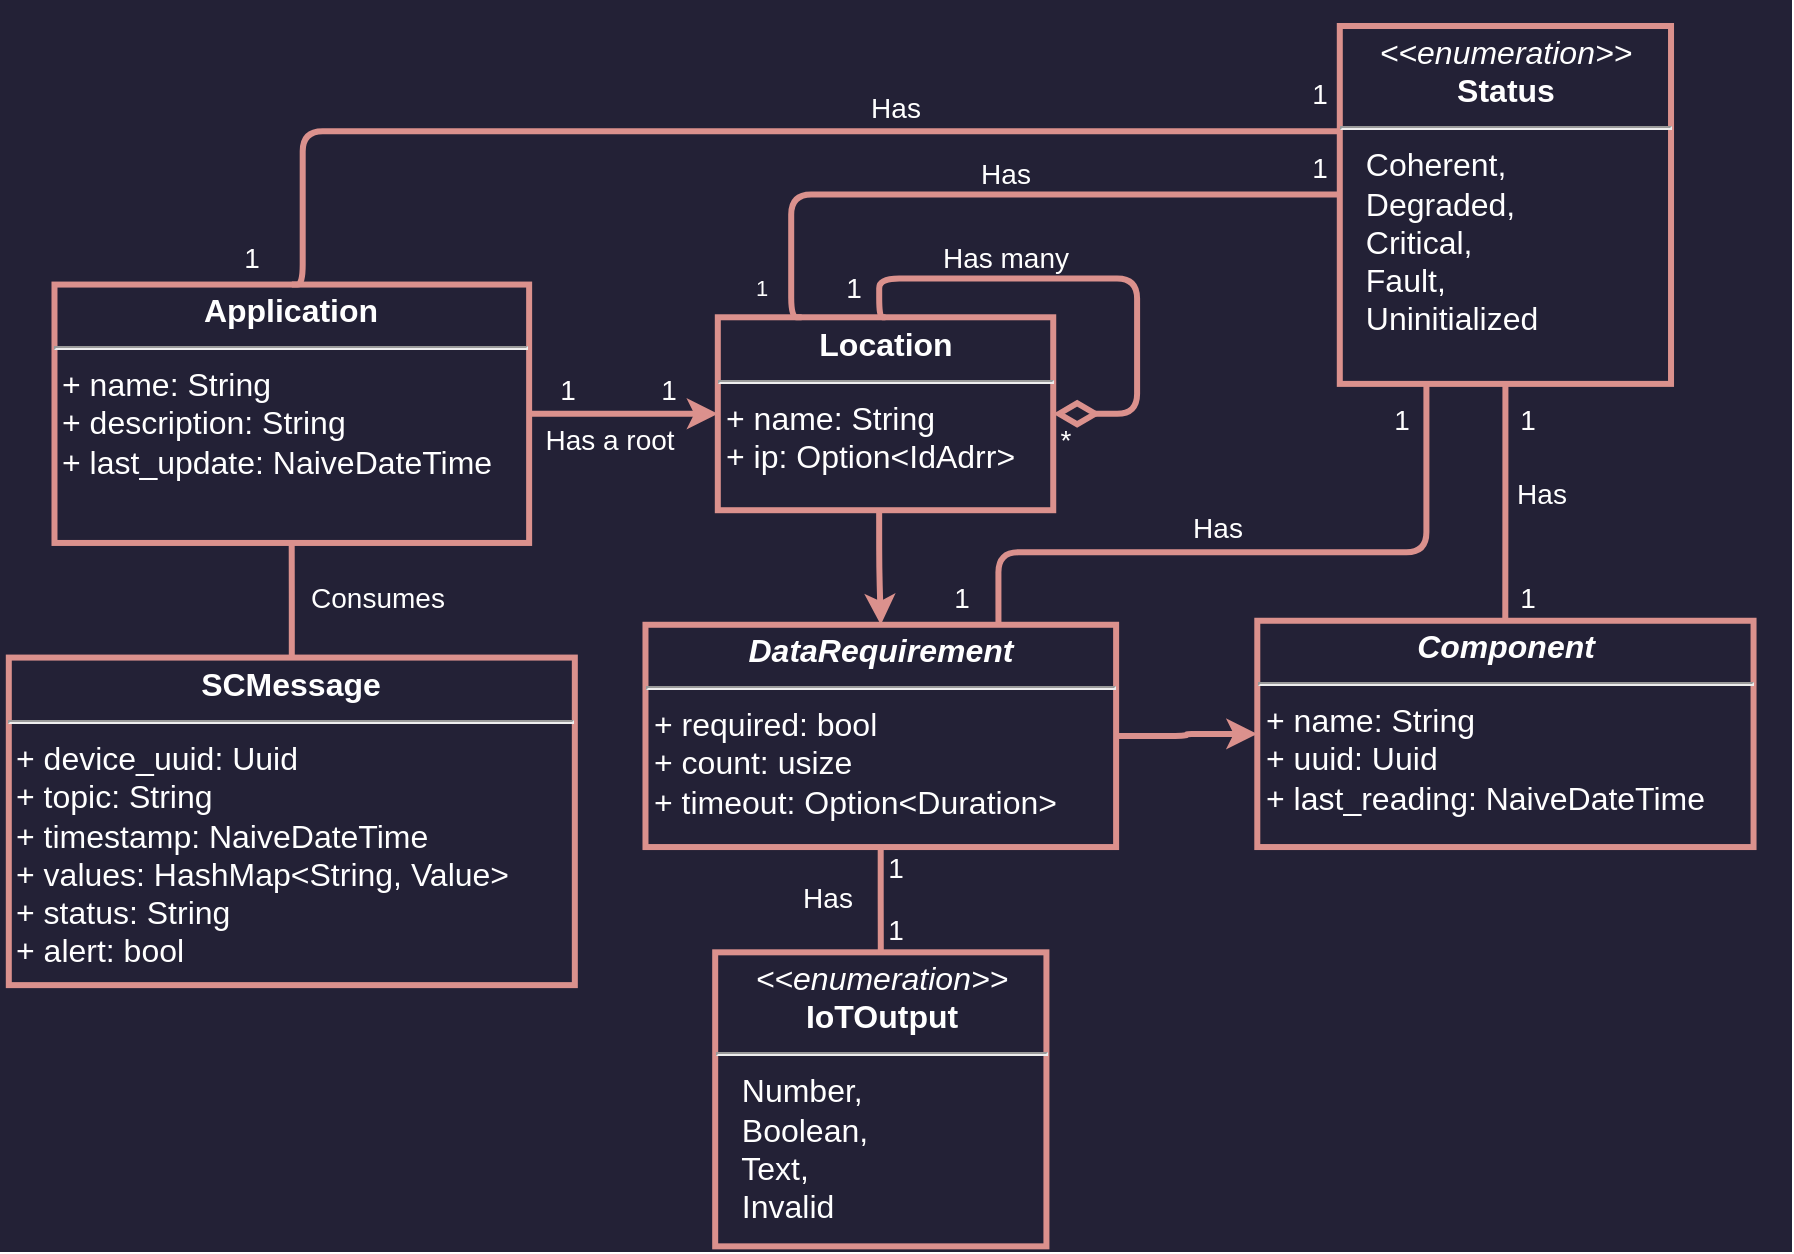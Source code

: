 <mxfile version="22.1.16" type="device">
  <diagram name="Page-1" id="UgkzKDdlbD2YLOSZ790F">
    <mxGraphModel dx="2016" dy="2480" grid="1" gridSize="10" guides="1" tooltips="1" connect="1" arrows="1" fold="1" page="1" pageScale="1" pageWidth="850" pageHeight="1100" math="0" shadow="0">
      <root>
        <mxCell id="0" />
        <mxCell id="1" parent="0" />
        <mxCell id="N9ySa-mEWaRBu_4OoYGM-2" value="" style="group;fillColor=#232136;strokeColor=#232136;strokeWidth=26;" parent="1" vertex="1" connectable="0">
          <mxGeometry x="750" y="-20" width="870" height="600" as="geometry" />
        </mxCell>
        <mxCell id="ultGdkTZjcFe20rOqxWl-29" value="&lt;font style=&quot;font-size: 14px;&quot;&gt;1&lt;/font&gt;" style="text;html=1;strokeColor=none;fillColor=none;align=center;verticalAlign=middle;whiteSpace=wrap;rounded=0;fontSize=14;fontFamily=Helvetica;fontColor=#FFFFFF;" parent="N9ySa-mEWaRBu_4OoYGM-2" vertex="1">
          <mxGeometry x="396.806" y="434.613" width="76.439" height="35.446" as="geometry" />
        </mxCell>
        <mxCell id="ultGdkTZjcFe20rOqxWl-34" value="&lt;font style=&quot;font-size: 14px;&quot;&gt;Has&lt;/font&gt;" style="text;html=1;strokeColor=none;fillColor=none;align=center;verticalAlign=middle;whiteSpace=wrap;rounded=0;fontSize=14;fontFamily=Helvetica;fontColor=#FFFFFF;" parent="N9ySa-mEWaRBu_4OoYGM-2" vertex="1">
          <mxGeometry x="363.086" y="417.895" width="76.439" height="35.446" as="geometry" />
        </mxCell>
        <mxCell id="ultGdkTZjcFe20rOqxWl-24" value="&lt;font style=&quot;font-size: 14px;&quot;&gt;1&lt;/font&gt;" style="text;html=1;strokeColor=none;fillColor=none;align=center;verticalAlign=middle;whiteSpace=wrap;rounded=0;fontSize=14;fontFamily=Helvetica;fontColor=#FFFFFF;" parent="N9ySa-mEWaRBu_4OoYGM-2" vertex="1">
          <mxGeometry x="279.686" y="164.549" width="82.809" height="35.446" as="geometry" />
        </mxCell>
        <mxCell id="ultGdkTZjcFe20rOqxWl-25" value="&lt;font style=&quot;font-size: 14px;&quot;&gt;Has a root&lt;/font&gt;" style="text;html=1;strokeColor=none;fillColor=none;align=center;verticalAlign=middle;whiteSpace=wrap;rounded=0;fontSize=14;fontFamily=Helvetica;fontColor=#FFFFFF;" parent="N9ySa-mEWaRBu_4OoYGM-2" vertex="1">
          <mxGeometry x="253.52" y="189.469" width="76.439" height="35.446" as="geometry" />
        </mxCell>
        <mxCell id="6oxuOz3wnvCVODKfcnTl-1" value="&lt;p style=&quot;margin: 4px 0px 0px; text-align: center; font-size: 16px;&quot;&gt;&lt;font style=&quot;font-size: 16px;&quot;&gt;&lt;b style=&quot;background-color: initial; font-size: 16px;&quot;&gt;&lt;i style=&quot;font-size: 16px;&quot;&gt;Component&lt;/i&gt;&lt;/b&gt;&lt;br style=&quot;font-size: 16px;&quot;&gt;&lt;/font&gt;&lt;/p&gt;&lt;hr style=&quot;font-size: 16px;&quot;&gt;&lt;p style=&quot;margin: 0px 0px 0px 4px; font-size: 16px;&quot;&gt;&lt;span style=&quot;background-color: initial; font-size: 16px;&quot;&gt;&lt;font style=&quot;font-size: 16px;&quot;&gt;+ name: String&lt;/font&gt;&lt;/span&gt;&lt;/p&gt;&lt;p style=&quot;margin: 0px 0px 0px 4px; font-size: 16px;&quot;&gt;&lt;span style=&quot;background-color: initial; font-size: 16px;&quot;&gt;&lt;font style=&quot;font-size: 16px;&quot;&gt;+ uuid: Uuid&lt;/font&gt;&lt;/span&gt;&lt;/p&gt;&lt;p style=&quot;margin: 0px 0px 0px 4px; font-size: 16px;&quot;&gt;&lt;span style=&quot;background-color: initial; font-size: 16px;&quot;&gt;&lt;font style=&quot;font-size: 16px;&quot;&gt;+ last_reading: NaiveDateTime&lt;/font&gt;&lt;/span&gt;&lt;/p&gt;" style="verticalAlign=top;align=left;overflow=fill;fontSize=16;fontFamily=Helvetica;html=1;whiteSpace=wrap;labelBackgroundColor=none;fillColor=#232136;strokeColor=#DB918D;fontColor=#FFFFFF;strokeWidth=3;" parent="N9ySa-mEWaRBu_4OoYGM-2" vertex="1">
          <mxGeometry x="615.646" y="297.379" width="248.128" height="113.147" as="geometry" />
        </mxCell>
        <mxCell id="ex1zAhzP3RsQWdwygTMw-9" style="edgeStyle=orthogonalEdgeStyle;shape=connector;rounded=1;orthogonalLoop=1;jettySize=auto;html=1;exitX=0.5;exitY=1;exitDx=0;exitDy=0;labelBackgroundColor=default;strokeColor=#DB918D;strokeWidth=3;align=center;verticalAlign=middle;fontFamily=Helvetica;fontSize=11;fontColor=#FFFFFF;endArrow=none;endFill=0;curved=0;" parent="N9ySa-mEWaRBu_4OoYGM-2" source="k4MrNBwa_ON_j0a-5Z7k-2" target="6oxuOz3wnvCVODKfcnTl-1" edge="1">
          <mxGeometry relative="1" as="geometry" />
        </mxCell>
        <mxCell id="k4MrNBwa_ON_j0a-5Z7k-2" value="&lt;p style=&quot;margin: 4px 0px 0px; text-align: center; font-size: 16px;&quot;&gt;&lt;font style=&quot;font-size: 16px;&quot;&gt;&lt;i style=&quot;font-size: 16px;&quot;&gt;&amp;lt;&amp;lt;enumeration&amp;gt;&amp;gt;&lt;/i&gt;&lt;br style=&quot;font-size: 16px;&quot;&gt;&lt;b style=&quot;font-size: 16px;&quot;&gt;Status&lt;/b&gt;&lt;/font&gt;&lt;/p&gt;&lt;hr style=&quot;font-size: 16px;&quot;&gt;&lt;p style=&quot;margin: 0px 0px 0px 4px; font-size: 16px;&quot;&gt;&lt;font style=&quot;font-size: 16px;&quot;&gt;&amp;nbsp; Coherent,&lt;/font&gt;&lt;/p&gt;&lt;p style=&quot;margin: 0px 0px 0px 4px; font-size: 16px;&quot;&gt;&lt;font style=&quot;font-size: 16px;&quot;&gt;&amp;nbsp; Degraded,&lt;/font&gt;&lt;/p&gt;&lt;p style=&quot;margin: 0px 0px 0px 4px; font-size: 16px;&quot;&gt;&lt;font style=&quot;font-size: 16px;&quot;&gt;&amp;nbsp; Critical,&lt;/font&gt;&lt;/p&gt;&lt;p style=&quot;margin: 0px 0px 0px 4px; font-size: 16px;&quot;&gt;&lt;font style=&quot;font-size: 16px;&quot;&gt;&amp;nbsp; Fault,&lt;/font&gt;&lt;/p&gt;&lt;p style=&quot;margin: 0px 0px 0px 4px; font-size: 16px;&quot;&gt;&lt;font style=&quot;font-size: 16px;&quot;&gt;&amp;nbsp; Uninitialized&lt;/font&gt;&lt;/p&gt;" style="verticalAlign=top;align=left;overflow=fill;fontSize=16;fontFamily=Helvetica;html=1;whiteSpace=wrap;strokeColor=#DB918D;fontColor=#FFFFFF;fillColor=#232136;labelBackgroundColor=none;strokeWidth=3;" parent="N9ySa-mEWaRBu_4OoYGM-2" vertex="1">
          <mxGeometry x="656.902" width="165.614" height="178.947" as="geometry" />
        </mxCell>
        <mxCell id="amVTd4cIFYr5nZaXsDXt-2" value="&lt;p style=&quot;margin: 4px 0px 0px; text-align: center; font-size: 16px;&quot;&gt;&lt;font style=&quot;font-size: 16px;&quot;&gt;&lt;b style=&quot;font-size: 16px;&quot;&gt;SCMessage&lt;/b&gt;&lt;/font&gt;&lt;/p&gt;&lt;hr style=&quot;font-size: 16px;&quot;&gt;&lt;p style=&quot;margin: 0px 0px 0px 4px; font-size: 16px;&quot;&gt;&lt;font style=&quot;font-size: 16px;&quot;&gt;+ device_uuid: Uuid&lt;/font&gt;&lt;/p&gt;&lt;p style=&quot;margin: 0px 0px 0px 4px; font-size: 16px;&quot;&gt;&lt;font style=&quot;font-size: 16px;&quot;&gt;+ topic: String&lt;/font&gt;&lt;/p&gt;&lt;p style=&quot;margin: 0px 0px 0px 4px; font-size: 16px;&quot;&gt;&lt;font style=&quot;font-size: 16px;&quot;&gt;+ timestamp: NaiveDateTime&lt;/font&gt;&lt;/p&gt;&lt;p style=&quot;margin: 0px 0px 0px 4px; font-size: 16px;&quot;&gt;&lt;font style=&quot;font-size: 16px;&quot;&gt;+ values: HashMap&amp;lt;String, Value&amp;gt;&lt;/font&gt;&lt;/p&gt;&lt;p style=&quot;margin: 0px 0px 0px 4px; font-size: 16px;&quot;&gt;&lt;font style=&quot;font-size: 16px;&quot;&gt;+ status: String&lt;/font&gt;&lt;/p&gt;&lt;p style=&quot;margin: 0px 0px 0px 4px; font-size: 16px;&quot;&gt;&lt;font style=&quot;font-size: 16px;&quot;&gt;+ alert: bool&lt;/font&gt;&lt;/p&gt;" style="verticalAlign=top;align=left;overflow=fill;fontSize=16;fontFamily=Helvetica;html=1;whiteSpace=wrap;strokeColor=#DB918D;fontColor=#FFFFFF;fillColor=#232136;labelBackgroundColor=none;strokeWidth=3;" parent="N9ySa-mEWaRBu_4OoYGM-2" vertex="1">
          <mxGeometry x="-8.595" y="315.789" width="283.012" height="163.768" as="geometry" />
        </mxCell>
        <mxCell id="ex1zAhzP3RsQWdwygTMw-3" value="" style="edgeStyle=orthogonalEdgeStyle;shape=connector;rounded=1;orthogonalLoop=1;jettySize=auto;html=1;labelBackgroundColor=default;strokeColor=#DB918D;strokeWidth=3;align=center;verticalAlign=middle;fontFamily=Helvetica;fontSize=11;fontColor=#FFFFFF;endArrow=classic;endFill=1;curved=0;" parent="N9ySa-mEWaRBu_4OoYGM-2" source="bPzTSkkldETOd2Aa_31L-1" target="6oxuOz3wnvCVODKfcnTl-1" edge="1">
          <mxGeometry relative="1" as="geometry" />
        </mxCell>
        <mxCell id="ex1zAhzP3RsQWdwygTMw-10" style="edgeStyle=orthogonalEdgeStyle;shape=connector;rounded=1;orthogonalLoop=1;jettySize=auto;html=1;exitX=0.75;exitY=0;exitDx=0;exitDy=0;labelBackgroundColor=default;strokeColor=#DB918D;strokeWidth=3;align=center;verticalAlign=middle;fontFamily=Helvetica;fontSize=11;fontColor=#FFFFFF;endArrow=none;endFill=0;curved=0;" parent="N9ySa-mEWaRBu_4OoYGM-2" source="bPzTSkkldETOd2Aa_31L-1" target="k4MrNBwa_ON_j0a-5Z7k-2" edge="1">
          <mxGeometry relative="1" as="geometry">
            <Array as="points">
              <mxPoint x="486.361" y="263.158" />
              <mxPoint x="700.193" y="263.158" />
            </Array>
          </mxGeometry>
        </mxCell>
        <mxCell id="bPzTSkkldETOd2Aa_31L-1" value="&lt;p style=&quot;margin: 4px 0px 0px; text-align: center; font-size: 16px;&quot;&gt;&lt;b style=&quot;font-size: 16px;&quot;&gt;&lt;i style=&quot;font-size: 16px;&quot;&gt;&lt;font style=&quot;font-size: 16px;&quot;&gt;DataRequirement&lt;/font&gt;&lt;/i&gt;&lt;/b&gt;&lt;/p&gt;&lt;hr style=&quot;font-size: 16px;&quot;&gt;&lt;p style=&quot;margin: 0px 0px 0px 4px; font-size: 16px;&quot;&gt;&lt;font style=&quot;font-size: 16px;&quot;&gt;+ required: bool&lt;/font&gt;&lt;/p&gt;&lt;p style=&quot;margin: 0px 0px 0px 4px; font-size: 16px;&quot;&gt;&lt;font style=&quot;font-size: 16px;&quot;&gt;+ count: usize&lt;/font&gt;&lt;/p&gt;&lt;p style=&quot;margin: 0px 0px 0px 4px; font-size: 16px;&quot;&gt;&lt;font style=&quot;font-size: 16px;&quot;&gt;&lt;span style=&quot;background-color: initial; font-size: 16px;&quot;&gt;+ timeout: Option&amp;lt;Duration&amp;gt;&amp;nbsp;&lt;/span&gt;&lt;/font&gt;&lt;/p&gt;&lt;p style=&quot;margin: 0px 0px 0px 4px; font-size: 16px;&quot;&gt;&lt;br style=&quot;font-size: 16px;&quot;&gt;&lt;/p&gt;" style="verticalAlign=top;align=left;overflow=fill;fontSize=16;fontFamily=Helvetica;html=1;whiteSpace=wrap;labelBackgroundColor=none;fillColor=#232136;fontColor=#FFFFFF;strokeColor=#DB918D;strokeWidth=3;" parent="N9ySa-mEWaRBu_4OoYGM-2" vertex="1">
          <mxGeometry x="309.741" y="299.389" width="235.319" height="111.137" as="geometry" />
        </mxCell>
        <mxCell id="bPzTSkkldETOd2Aa_31L-2" value="&lt;p style=&quot;margin: 4px 0px 0px; text-align: center; font-size: 16px;&quot;&gt;&lt;b style=&quot;font-size: 16px;&quot;&gt;&lt;font style=&quot;font-size: 16px;&quot;&gt;Application&lt;/font&gt;&lt;/b&gt;&lt;/p&gt;&lt;hr style=&quot;font-size: 16px;&quot;&gt;&lt;p style=&quot;margin: 0px 0px 0px 4px; font-size: 16px;&quot;&gt;&lt;font style=&quot;font-size: 16px;&quot;&gt;+ name: String&lt;/font&gt;&lt;/p&gt;&lt;p style=&quot;margin: 0px 0px 0px 4px; font-size: 16px;&quot;&gt;&lt;font style=&quot;font-size: 16px;&quot;&gt;&lt;span style=&quot;background-color: initial; font-size: 16px;&quot;&gt;+&amp;nbsp;description: String&lt;/span&gt;&lt;br style=&quot;font-size: 16px;&quot;&gt;&lt;/font&gt;&lt;/p&gt;&lt;p style=&quot;margin: 0px 0px 0px 4px; font-size: 16px;&quot;&gt;&lt;span style=&quot;background-color: initial; font-size: 16px;&quot;&gt;&lt;font style=&quot;font-size: 16px;&quot;&gt;+ last_update: NaiveDateTime&lt;/font&gt;&lt;/span&gt;&lt;/p&gt;&lt;p style=&quot;margin: 0px 0px 0px 4px; font-size: 16px;&quot;&gt;&lt;br style=&quot;font-size: 16px;&quot;&gt;&lt;/p&gt;" style="verticalAlign=top;align=left;overflow=fill;fontSize=16;fontFamily=Helvetica;html=1;whiteSpace=wrap;labelBackgroundColor=none;fillColor=#232136;strokeColor=#DB918D;fontColor=#FFFFFF;strokeWidth=3;" parent="N9ySa-mEWaRBu_4OoYGM-2" vertex="1">
          <mxGeometry x="14.245" y="129.284" width="237.321" height="129.189" as="geometry" />
        </mxCell>
        <mxCell id="ex1zAhzP3RsQWdwygTMw-8" style="edgeStyle=orthogonalEdgeStyle;shape=connector;rounded=1;orthogonalLoop=1;jettySize=auto;html=1;exitX=0.5;exitY=0;exitDx=0;exitDy=0;labelBackgroundColor=default;strokeColor=#DB918D;strokeWidth=3;align=center;verticalAlign=middle;fontFamily=Helvetica;fontSize=11;fontColor=#FFFFFF;endArrow=none;endFill=0;curved=0;startArrow=none;startFill=0;" parent="N9ySa-mEWaRBu_4OoYGM-2" source="bPzTSkkldETOd2Aa_31L-2" target="k4MrNBwa_ON_j0a-5Z7k-2" edge="1">
          <mxGeometry relative="1" as="geometry">
            <Array as="points">
              <mxPoint x="138.361" y="52.632" />
            </Array>
          </mxGeometry>
        </mxCell>
        <mxCell id="ex1zAhzP3RsQWdwygTMw-6" style="edgeStyle=orthogonalEdgeStyle;shape=connector;rounded=0;orthogonalLoop=1;jettySize=auto;html=1;labelBackgroundColor=default;strokeColor=#DB918D;strokeWidth=3;align=center;verticalAlign=middle;fontFamily=Helvetica;fontSize=11;fontColor=#FFFFFF;endArrow=none;endFill=0;" parent="N9ySa-mEWaRBu_4OoYGM-2" source="amVTd4cIFYr5nZaXsDXt-2" target="bPzTSkkldETOd2Aa_31L-2" edge="1">
          <mxGeometry relative="1" as="geometry" />
        </mxCell>
        <mxCell id="ex1zAhzP3RsQWdwygTMw-4" value="" style="edgeStyle=orthogonalEdgeStyle;shape=connector;rounded=1;orthogonalLoop=1;jettySize=auto;html=1;labelBackgroundColor=default;strokeColor=#DB918D;strokeWidth=3;align=center;verticalAlign=middle;fontFamily=Helvetica;fontSize=11;fontColor=#FFFFFF;endArrow=classic;endFill=1;curved=0;exitX=0.481;exitY=0.989;exitDx=0;exitDy=0;exitPerimeter=0;entryX=0.5;entryY=0;entryDx=0;entryDy=0;" parent="N9ySa-mEWaRBu_4OoYGM-2" source="bPzTSkkldETOd2Aa_31L-5" target="bPzTSkkldETOd2Aa_31L-1" edge="1">
          <mxGeometry relative="1" as="geometry" />
        </mxCell>
        <mxCell id="bPzTSkkldETOd2Aa_31L-5" value="&lt;p style=&quot;margin: 4px 0px 0px; text-align: center; font-size: 16px;&quot;&gt;&lt;b style=&quot;font-size: 16px;&quot;&gt;&lt;font style=&quot;font-size: 16px;&quot;&gt;Location&lt;/font&gt;&lt;/b&gt;&lt;/p&gt;&lt;hr style=&quot;font-size: 16px;&quot;&gt;&lt;p style=&quot;margin: 0px 0px 0px 4px; font-size: 16px;&quot;&gt;&lt;span style=&quot;background-color: initial; font-size: 16px;&quot;&gt;+ name: String&lt;/span&gt;&lt;br style=&quot;font-size: 16px;&quot;&gt;&lt;/p&gt;&lt;p style=&quot;margin: 0px 0px 0px 4px; font-size: 16px;&quot;&gt;&lt;span style=&quot;background-color: initial; font-size: 16px;&quot;&gt;+ ip: Option&amp;lt;IdAdrr&amp;gt;&lt;/span&gt;&lt;/p&gt;&lt;p style=&quot;margin: 0px 0px 0px 4px; font-size: 16px;&quot;&gt;&lt;br style=&quot;font-size: 16px;&quot;&gt;&lt;/p&gt;" style="verticalAlign=top;align=left;overflow=fill;fontSize=16;fontFamily=Helvetica;html=1;whiteSpace=wrap;labelBackgroundColor=none;fillColor=#232136;strokeColor=#DB918D;fontColor=#FFFFFF;strokeWidth=3;" parent="N9ySa-mEWaRBu_4OoYGM-2" vertex="1">
          <mxGeometry x="345.904" y="145.642" width="167.711" height="96.463" as="geometry" />
        </mxCell>
        <mxCell id="ultGdkTZjcFe20rOqxWl-4" style="edgeStyle=orthogonalEdgeStyle;shape=connector;curved=0;rounded=1;orthogonalLoop=1;jettySize=auto;html=1;exitX=0.25;exitY=0;exitDx=0;exitDy=0;labelBackgroundColor=default;strokeColor=#DB918D;strokeWidth=3;align=center;verticalAlign=middle;fontFamily=Helvetica;fontSize=11;fontColor=#FFFFFF;endArrow=none;endFill=0;" parent="N9ySa-mEWaRBu_4OoYGM-2" source="bPzTSkkldETOd2Aa_31L-5" target="k4MrNBwa_ON_j0a-5Z7k-2" edge="1">
          <mxGeometry relative="1" as="geometry">
            <Array as="points">
              <mxPoint x="382.59" y="84.211" />
            </Array>
          </mxGeometry>
        </mxCell>
        <mxCell id="bPzTSkkldETOd2Aa_31L-8" style="edgeStyle=orthogonalEdgeStyle;rounded=0;orthogonalLoop=1;jettySize=auto;html=1;strokeWidth=3;endArrow=classic;endFill=1;strokeColor=#DB918D;fontColor=#FFFFFF;" parent="N9ySa-mEWaRBu_4OoYGM-2" source="bPzTSkkldETOd2Aa_31L-2" target="bPzTSkkldETOd2Aa_31L-5" edge="1">
          <mxGeometry relative="1" as="geometry" />
        </mxCell>
        <mxCell id="bPzTSkkldETOd2Aa_31L-6" value="&lt;p style=&quot;margin: 4px 0px 0px; text-align: center; font-size: 16px;&quot;&gt;&lt;font style=&quot;font-size: 16px;&quot;&gt;&lt;i style=&quot;font-size: 16px;&quot;&gt;&amp;lt;&amp;lt;enumeration&amp;gt;&amp;gt;&lt;/i&gt;&lt;br style=&quot;font-size: 16px;&quot;&gt;&lt;b style=&quot;font-size: 16px;&quot;&gt;IoTOutput&lt;/b&gt;&lt;/font&gt;&lt;/p&gt;&lt;hr style=&quot;font-size: 16px;&quot;&gt;&lt;p style=&quot;margin: 0px 0px 0px 4px; font-size: 16px;&quot;&gt;&lt;font style=&quot;font-size: 16px;&quot;&gt;&amp;nbsp; Number,&lt;/font&gt;&lt;/p&gt;&lt;p style=&quot;margin: 0px 0px 0px 4px; font-size: 16px;&quot;&gt;&lt;font style=&quot;font-size: 16px;&quot;&gt;&amp;nbsp; Boolean,&lt;/font&gt;&lt;/p&gt;&lt;p style=&quot;margin: 0px 0px 0px 4px; font-size: 16px;&quot;&gt;&lt;font style=&quot;font-size: 16px;&quot;&gt;&amp;nbsp; Text,&lt;/font&gt;&lt;/p&gt;&lt;p style=&quot;margin: 0px 0px 0px 4px; font-size: 16px;&quot;&gt;&lt;font style=&quot;font-size: 16px;&quot;&gt;&amp;nbsp; Invalid&lt;/font&gt;&lt;/p&gt;" style="verticalAlign=top;align=left;overflow=fill;fontSize=16;fontFamily=Helvetica;html=1;whiteSpace=wrap;strokeColor=#DB918D;fontColor=#FFFFFF;fillColor=#232136;labelBackgroundColor=none;strokeWidth=3;" parent="N9ySa-mEWaRBu_4OoYGM-2" vertex="1">
          <mxGeometry x="344.593" y="463.158" width="165.614" height="147.011" as="geometry" />
        </mxCell>
        <mxCell id="ex1zAhzP3RsQWdwygTMw-5" style="edgeStyle=orthogonalEdgeStyle;shape=connector;rounded=0;orthogonalLoop=1;jettySize=auto;html=1;labelBackgroundColor=default;strokeColor=#DB918D;strokeWidth=3;align=center;verticalAlign=middle;fontFamily=Helvetica;fontSize=11;fontColor=#FFFFFF;endArrow=none;endFill=0;" parent="N9ySa-mEWaRBu_4OoYGM-2" source="bPzTSkkldETOd2Aa_31L-1" target="bPzTSkkldETOd2Aa_31L-6" edge="1">
          <mxGeometry relative="1" as="geometry" />
        </mxCell>
        <mxCell id="bPzTSkkldETOd2Aa_31L-9" style="edgeStyle=orthogonalEdgeStyle;shape=connector;rounded=1;orthogonalLoop=1;jettySize=auto;html=1;exitX=0.5;exitY=0;exitDx=0;exitDy=0;entryX=1;entryY=0.5;entryDx=0;entryDy=0;labelBackgroundColor=default;strokeColor=#DB918D;strokeWidth=3;align=center;verticalAlign=middle;fontFamily=Helvetica;fontSize=11;fontColor=#FFFFFF;endArrow=diamondThin;endFill=0;curved=0;endSize=15;startSize=10;" parent="N9ySa-mEWaRBu_4OoYGM-2" source="bPzTSkkldETOd2Aa_31L-5" target="bPzTSkkldETOd2Aa_31L-5" edge="1">
          <mxGeometry relative="1" as="geometry">
            <Array as="points">
              <mxPoint x="426.614" y="145.263" />
              <mxPoint x="426.614" y="126.316" />
              <mxPoint x="555.542" y="126.316" />
              <mxPoint x="555.542" y="193.684" />
            </Array>
          </mxGeometry>
        </mxCell>
        <mxCell id="ultGdkTZjcFe20rOqxWl-5" value="&lt;font style=&quot;font-size: 14px;&quot;&gt;Consumes&lt;/font&gt;" style="text;html=1;strokeColor=none;fillColor=none;align=center;verticalAlign=middle;whiteSpace=wrap;rounded=0;fontSize=14;fontFamily=Helvetica;fontColor=#FFFFFF;" parent="N9ySa-mEWaRBu_4OoYGM-2" vertex="1">
          <mxGeometry x="138.353" y="268.673" width="76.439" height="35.446" as="geometry" />
        </mxCell>
        <mxCell id="ultGdkTZjcFe20rOqxWl-10" value="&lt;font style=&quot;font-size: 14px;&quot;&gt;Has many&lt;/font&gt;" style="text;html=1;strokeColor=none;fillColor=none;align=center;verticalAlign=middle;whiteSpace=wrap;rounded=0;fontSize=14;fontFamily=Helvetica;fontColor=#FFFFFF;" parent="N9ySa-mEWaRBu_4OoYGM-2" vertex="1">
          <mxGeometry x="452.265" y="98.53" width="76.439" height="35.446" as="geometry" />
        </mxCell>
        <mxCell id="ultGdkTZjcFe20rOqxWl-12" value="&lt;font style=&quot;font-size: 14px;&quot;&gt;1&lt;/font&gt;" style="text;html=1;strokeColor=none;fillColor=none;align=center;verticalAlign=middle;whiteSpace=wrap;rounded=0;fontSize=14;fontFamily=Helvetica;fontColor=#FFFFFF;" parent="N9ySa-mEWaRBu_4OoYGM-2" vertex="1">
          <mxGeometry x="75.165" y="98.527" width="76.439" height="35.446" as="geometry" />
        </mxCell>
        <mxCell id="ultGdkTZjcFe20rOqxWl-13" value="&lt;font style=&quot;font-size: 14px;&quot;&gt;1&lt;/font&gt;" style="text;html=1;strokeColor=none;fillColor=none;align=center;verticalAlign=middle;whiteSpace=wrap;rounded=0;fontSize=14;fontFamily=Helvetica;fontColor=#FFFFFF;" parent="N9ySa-mEWaRBu_4OoYGM-2" vertex="1">
          <mxGeometry x="609.11" y="16.52" width="76.439" height="35.446" as="geometry" />
        </mxCell>
        <mxCell id="ultGdkTZjcFe20rOqxWl-15" value="&lt;font style=&quot;font-size: 14px;&quot;&gt;1&lt;/font&gt;" style="text;html=1;strokeColor=none;fillColor=none;align=center;verticalAlign=middle;whiteSpace=wrap;rounded=0;fontSize=14;fontFamily=Helvetica;fontColor=#FFFFFF;" parent="N9ySa-mEWaRBu_4OoYGM-2" vertex="1">
          <mxGeometry x="609.11" y="53.608" width="76.439" height="35.446" as="geometry" />
        </mxCell>
        <mxCell id="ultGdkTZjcFe20rOqxWl-16" value="&lt;font style=&quot;font-size: 14px;&quot;&gt;1&lt;/font&gt;" style="text;html=1;strokeColor=none;fillColor=none;align=center;verticalAlign=middle;whiteSpace=wrap;rounded=0;fontSize=14;fontFamily=Helvetica;fontColor=#FFFFFF;" parent="N9ySa-mEWaRBu_4OoYGM-2" vertex="1">
          <mxGeometry x="375.826" y="113.745" width="76.439" height="35.446" as="geometry" />
        </mxCell>
        <mxCell id="ultGdkTZjcFe20rOqxWl-18" value="&lt;font style=&quot;font-size: 14px;&quot;&gt;*&lt;br style=&quot;font-size: 14px;&quot;&gt;&lt;/font&gt;" style="text;html=1;strokeColor=none;fillColor=none;align=center;verticalAlign=middle;whiteSpace=wrap;rounded=0;fontSize=14;fontFamily=Helvetica;fontColor=#FFFFFF;" parent="N9ySa-mEWaRBu_4OoYGM-2" vertex="1">
          <mxGeometry x="481.567" y="189.044" width="76.439" height="35.446" as="geometry" />
        </mxCell>
        <mxCell id="ultGdkTZjcFe20rOqxWl-19" value="&lt;font style=&quot;font-size: 14px;&quot;&gt;1&lt;/font&gt;" style="text;html=1;strokeColor=none;fillColor=none;align=center;verticalAlign=middle;whiteSpace=wrap;rounded=0;fontSize=14;fontFamily=Helvetica;fontColor=#FFFFFF;" parent="N9ySa-mEWaRBu_4OoYGM-2" vertex="1">
          <mxGeometry x="649.733" y="178.949" width="76.439" height="35.446" as="geometry" />
        </mxCell>
        <mxCell id="ultGdkTZjcFe20rOqxWl-20" value="&lt;font style=&quot;font-size: 14px;&quot;&gt;1&lt;/font&gt;" style="text;html=1;strokeColor=none;fillColor=none;align=center;verticalAlign=middle;whiteSpace=wrap;rounded=0;fontSize=14;fontFamily=Helvetica;fontColor=#FFFFFF;" parent="N9ySa-mEWaRBu_4OoYGM-2" vertex="1">
          <mxGeometry x="429.652" y="268.667" width="76.439" height="35.446" as="geometry" />
        </mxCell>
        <mxCell id="ultGdkTZjcFe20rOqxWl-21" value="&lt;font&gt;1&lt;/font&gt;" style="text;html=1;strokeColor=none;fillColor=none;align=center;verticalAlign=middle;whiteSpace=wrap;rounded=0;fontSize=11;fontFamily=Helvetica;fontColor=#FFFFFF;" parent="N9ySa-mEWaRBu_4OoYGM-2" vertex="1">
          <mxGeometry x="329.962" y="113.745" width="76.439" height="35.446" as="geometry" />
        </mxCell>
        <mxCell id="ultGdkTZjcFe20rOqxWl-22" value="&lt;font style=&quot;font-size: 14px;&quot;&gt;1&lt;/font&gt;" style="text;html=1;strokeColor=none;fillColor=none;align=center;verticalAlign=middle;whiteSpace=wrap;rounded=0;fontSize=14;fontFamily=Helvetica;fontColor=#FFFFFF;" parent="N9ySa-mEWaRBu_4OoYGM-2" vertex="1">
          <mxGeometry x="233.297" y="164.546" width="76.439" height="35.446" as="geometry" />
        </mxCell>
        <mxCell id="ultGdkTZjcFe20rOqxWl-27" value="&lt;font style=&quot;font-size: 14px;&quot;&gt;1&lt;/font&gt;" style="text;html=1;strokeColor=none;fillColor=none;align=center;verticalAlign=middle;whiteSpace=wrap;rounded=0;fontSize=14;fontFamily=Helvetica;fontColor=#FFFFFF;" parent="N9ySa-mEWaRBu_4OoYGM-2" vertex="1">
          <mxGeometry x="713.432" y="178.948" width="76.439" height="35.446" as="geometry" />
        </mxCell>
        <mxCell id="ultGdkTZjcFe20rOqxWl-28" value="&lt;font style=&quot;font-size: 14px;&quot;&gt;1&lt;/font&gt;" style="text;html=1;strokeColor=none;fillColor=none;align=center;verticalAlign=middle;whiteSpace=wrap;rounded=0;fontSize=14;fontFamily=Helvetica;fontColor=#FFFFFF;" parent="N9ySa-mEWaRBu_4OoYGM-2" vertex="1">
          <mxGeometry x="713.432" y="268.67" width="76.439" height="35.446" as="geometry" />
        </mxCell>
        <mxCell id="ultGdkTZjcFe20rOqxWl-30" value="&lt;font style=&quot;font-size: 14px;&quot;&gt;1&lt;/font&gt;" style="text;html=1;strokeColor=none;fillColor=none;align=center;verticalAlign=middle;whiteSpace=wrap;rounded=0;fontSize=14;fontFamily=Helvetica;fontColor=#FFFFFF;" parent="N9ySa-mEWaRBu_4OoYGM-2" vertex="1">
          <mxGeometry x="396.806" y="403.382" width="76.439" height="35.446" as="geometry" />
        </mxCell>
        <mxCell id="ultGdkTZjcFe20rOqxWl-32" value="&lt;font style=&quot;font-size: 14px;&quot;&gt;Has&lt;/font&gt;" style="text;html=1;strokeColor=none;fillColor=none;align=center;verticalAlign=middle;whiteSpace=wrap;rounded=0;fontSize=14;fontFamily=Helvetica;fontColor=#FFFFFF;" parent="N9ySa-mEWaRBu_4OoYGM-2" vertex="1">
          <mxGeometry x="396.806" y="22.941" width="76.439" height="35.446" as="geometry" />
        </mxCell>
        <mxCell id="ultGdkTZjcFe20rOqxWl-33" value="&lt;font style=&quot;font-size: 14px;&quot;&gt;Has&lt;/font&gt;" style="text;html=1;strokeColor=none;fillColor=none;align=center;verticalAlign=middle;whiteSpace=wrap;rounded=0;fontSize=14;fontFamily=Helvetica;fontColor=#FFFFFF;" parent="N9ySa-mEWaRBu_4OoYGM-2" vertex="1">
          <mxGeometry x="719.802" y="216.681" width="76.439" height="35.446" as="geometry" />
        </mxCell>
        <mxCell id="ultGdkTZjcFe20rOqxWl-35" value="&lt;font style=&quot;font-size: 14px;&quot;&gt;Has&lt;/font&gt;" style="text;html=1;strokeColor=none;fillColor=none;align=center;verticalAlign=middle;whiteSpace=wrap;rounded=0;fontSize=14;fontFamily=Helvetica;fontColor=#FFFFFF;" parent="N9ySa-mEWaRBu_4OoYGM-2" vertex="1">
          <mxGeometry x="452.265" y="56.287" width="76.439" height="35.446" as="geometry" />
        </mxCell>
        <mxCell id="ultGdkTZjcFe20rOqxWl-36" value="&lt;font style=&quot;font-size: 14px;&quot;&gt;Has&lt;/font&gt;" style="text;html=1;strokeColor=none;fillColor=none;align=center;verticalAlign=middle;whiteSpace=wrap;rounded=0;fontSize=14;fontFamily=Helvetica;fontColor=#FFFFFF;" parent="N9ySa-mEWaRBu_4OoYGM-2" vertex="1">
          <mxGeometry x="558.006" y="233.216" width="76.439" height="35.446" as="geometry" />
        </mxCell>
      </root>
    </mxGraphModel>
  </diagram>
</mxfile>
